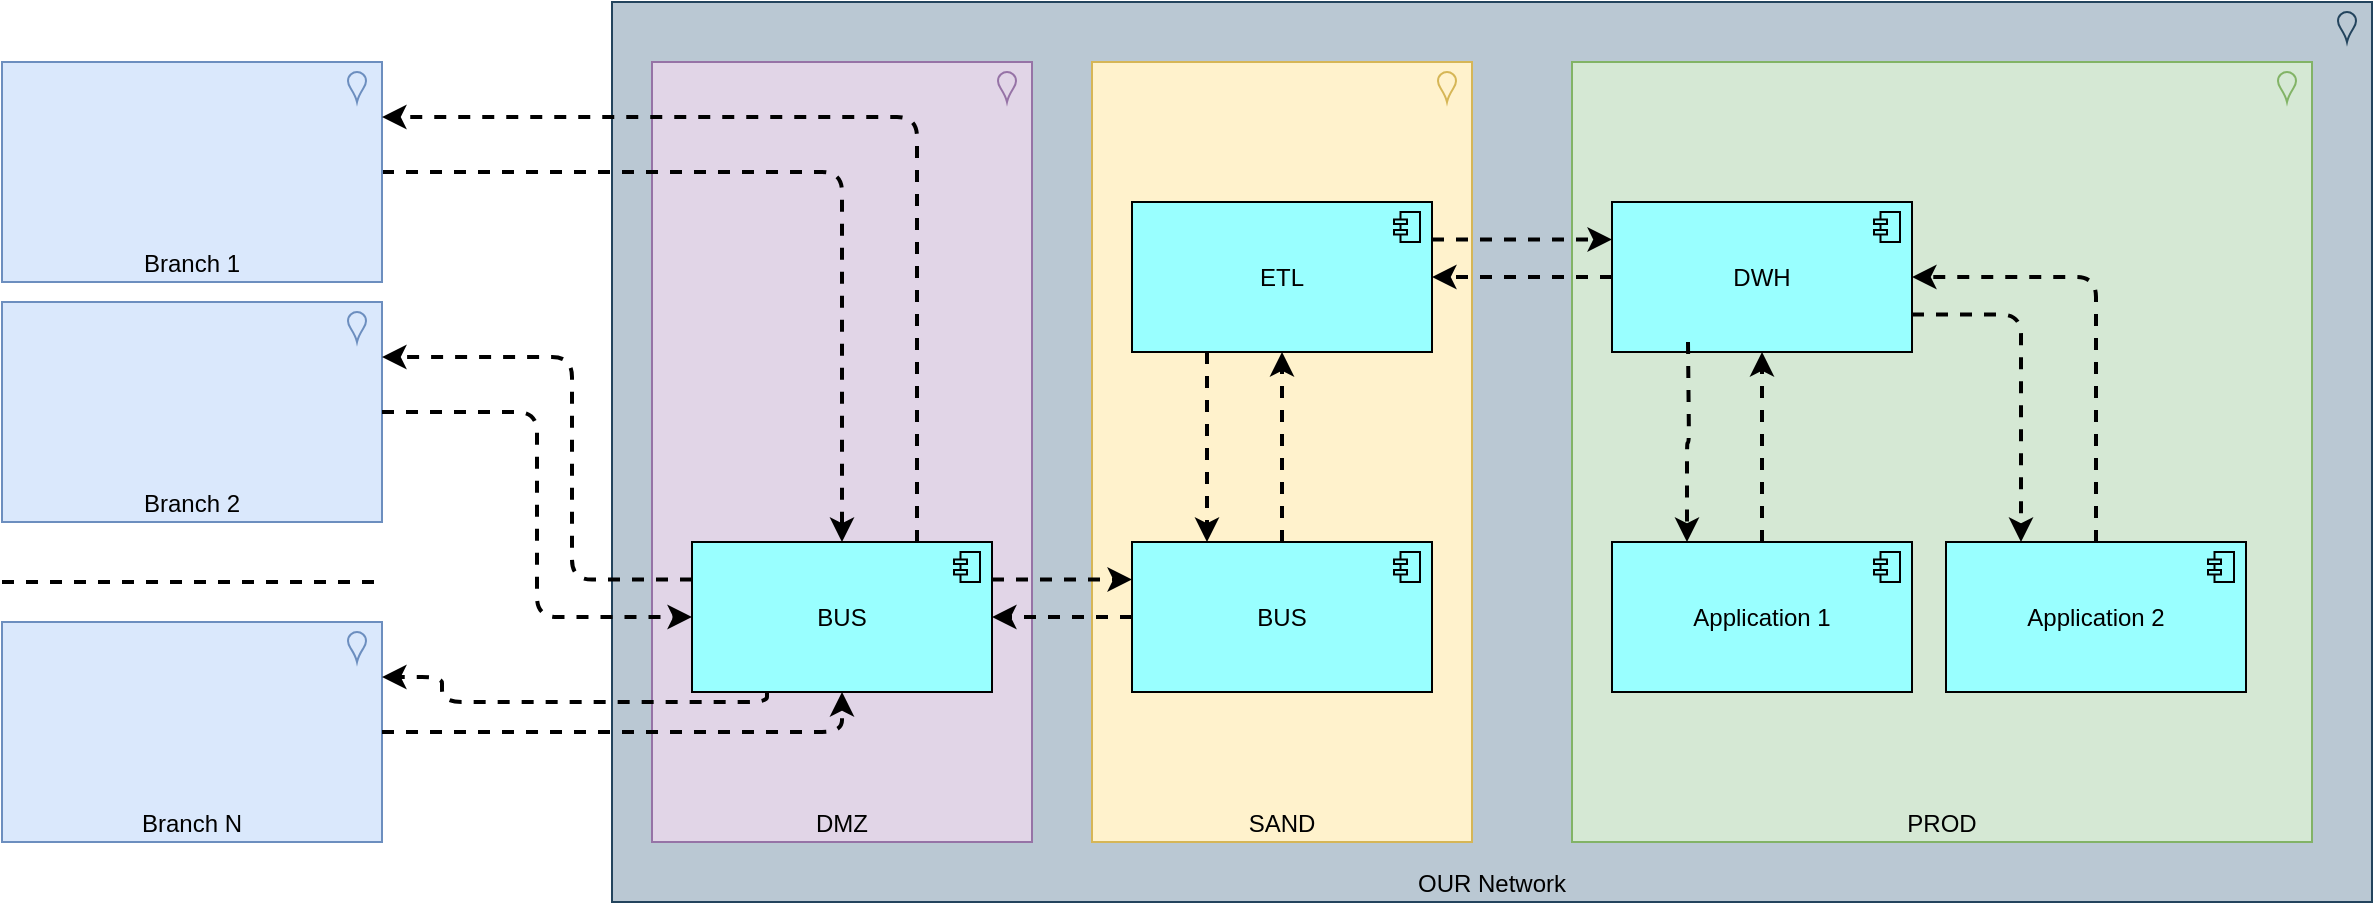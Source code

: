 <mxfile version="16.5.3" type="github" pages="5">
  <diagram id="5Js8xM96uX-ntikz4HbJ" name="Helicopter">
    <mxGraphModel dx="2500" dy="945" grid="1" gridSize="10" guides="1" tooltips="1" connect="1" arrows="1" fold="1" page="1" pageScale="1" pageWidth="827" pageHeight="1169" math="0" shadow="0">
      <root>
        <mxCell id="0" />
        <mxCell id="1" parent="0" />
        <mxCell id="ce4vES51vtT4xLf9OHmg-27" value="OUR Network" style="html=1;outlineConnect=0;whiteSpace=wrap;fillColor=#bac8d3;shape=mxgraph.archimate3.application;appType=location;archiType=square;verticalAlign=bottom;strokeColor=#23445d;" vertex="1" parent="1">
          <mxGeometry x="10" y="130" width="880" height="450" as="geometry" />
        </mxCell>
        <mxCell id="DuTBQhTyPXqUSdnFQR43-1" value="DMZ" style="html=1;outlineConnect=0;whiteSpace=wrap;fillColor=#e1d5e7;shape=mxgraph.archimate3.application;appType=location;archiType=square;verticalAlign=bottom;strokeColor=#9673a6;" vertex="1" parent="1">
          <mxGeometry x="30" y="160" width="190" height="390" as="geometry" />
        </mxCell>
        <mxCell id="DuTBQhTyPXqUSdnFQR43-2" value="SAND" style="html=1;outlineConnect=0;whiteSpace=wrap;fillColor=#fff2cc;shape=mxgraph.archimate3.application;appType=location;archiType=square;verticalAlign=bottom;strokeColor=#d6b656;" vertex="1" parent="1">
          <mxGeometry x="250" y="160" width="190" height="390" as="geometry" />
        </mxCell>
        <mxCell id="DuTBQhTyPXqUSdnFQR43-3" value="PROD" style="html=1;outlineConnect=0;whiteSpace=wrap;fillColor=#d5e8d4;shape=mxgraph.archimate3.application;appType=location;archiType=square;verticalAlign=bottom;strokeColor=#82b366;" vertex="1" parent="1">
          <mxGeometry x="490" y="160" width="370" height="390" as="geometry" />
        </mxCell>
        <mxCell id="ce4vES51vtT4xLf9OHmg-11" style="edgeStyle=orthogonalEdgeStyle;rounded=1;orthogonalLoop=1;jettySize=auto;html=1;entryX=0.25;entryY=0;entryDx=0;entryDy=0;entryPerimeter=0;exitX=1;exitY=0.75;exitDx=0;exitDy=0;exitPerimeter=0;dashed=1;strokeWidth=2;" edge="1" parent="1" source="DuTBQhTyPXqUSdnFQR43-4" target="DuTBQhTyPXqUSdnFQR43-6">
          <mxGeometry relative="1" as="geometry" />
        </mxCell>
        <mxCell id="DuTBQhTyPXqUSdnFQR43-4" value="DWH" style="html=1;outlineConnect=0;whiteSpace=wrap;fillColor=#99ffff;shape=mxgraph.archimate3.application;appType=comp;archiType=square;" vertex="1" parent="1">
          <mxGeometry x="510" y="230" width="150" height="75" as="geometry" />
        </mxCell>
        <mxCell id="ce4vES51vtT4xLf9OHmg-10" style="edgeStyle=orthogonalEdgeStyle;rounded=1;orthogonalLoop=1;jettySize=auto;html=1;entryX=0.5;entryY=1;entryDx=0;entryDy=0;entryPerimeter=0;dashed=1;strokeWidth=2;" edge="1" parent="1" source="DuTBQhTyPXqUSdnFQR43-5" target="DuTBQhTyPXqUSdnFQR43-4">
          <mxGeometry relative="1" as="geometry" />
        </mxCell>
        <mxCell id="DuTBQhTyPXqUSdnFQR43-5" value="Application 1" style="html=1;outlineConnect=0;whiteSpace=wrap;fillColor=#99ffff;shape=mxgraph.archimate3.application;appType=comp;archiType=square;" vertex="1" parent="1">
          <mxGeometry x="510" y="400" width="150" height="75" as="geometry" />
        </mxCell>
        <mxCell id="ce4vES51vtT4xLf9OHmg-12" style="edgeStyle=orthogonalEdgeStyle;rounded=1;orthogonalLoop=1;jettySize=auto;html=1;entryX=1;entryY=0.5;entryDx=0;entryDy=0;entryPerimeter=0;dashed=1;strokeWidth=2;" edge="1" parent="1" source="DuTBQhTyPXqUSdnFQR43-6" target="DuTBQhTyPXqUSdnFQR43-4">
          <mxGeometry relative="1" as="geometry">
            <Array as="points">
              <mxPoint x="752" y="268" />
            </Array>
          </mxGeometry>
        </mxCell>
        <mxCell id="DuTBQhTyPXqUSdnFQR43-6" value="Application 2" style="html=1;outlineConnect=0;whiteSpace=wrap;fillColor=#99ffff;shape=mxgraph.archimate3.application;appType=comp;archiType=square;" vertex="1" parent="1">
          <mxGeometry x="677" y="400" width="150" height="75" as="geometry" />
        </mxCell>
        <mxCell id="ce4vES51vtT4xLf9OHmg-8" style="edgeStyle=orthogonalEdgeStyle;rounded=1;orthogonalLoop=1;jettySize=auto;html=1;dashed=1;strokeWidth=2;exitX=1;exitY=0.25;exitDx=0;exitDy=0;exitPerimeter=0;entryX=0;entryY=0.25;entryDx=0;entryDy=0;entryPerimeter=0;" edge="1" parent="1" source="ce4vES51vtT4xLf9OHmg-1" target="DuTBQhTyPXqUSdnFQR43-4">
          <mxGeometry relative="1" as="geometry" />
        </mxCell>
        <mxCell id="ce4vES51vtT4xLf9OHmg-9" style="edgeStyle=orthogonalEdgeStyle;rounded=1;orthogonalLoop=1;jettySize=auto;html=1;entryX=0.25;entryY=0;entryDx=0;entryDy=0;entryPerimeter=0;dashed=1;strokeWidth=2;" edge="1" parent="1" target="DuTBQhTyPXqUSdnFQR43-5">
          <mxGeometry relative="1" as="geometry">
            <mxPoint x="548" y="300" as="sourcePoint" />
          </mxGeometry>
        </mxCell>
        <mxCell id="ce4vES51vtT4xLf9OHmg-1" value="ETL" style="html=1;outlineConnect=0;whiteSpace=wrap;fillColor=#99ffff;shape=mxgraph.archimate3.application;appType=comp;archiType=square;" vertex="1" parent="1">
          <mxGeometry x="270" y="230" width="150" height="75" as="geometry" />
        </mxCell>
        <mxCell id="ce4vES51vtT4xLf9OHmg-7" style="edgeStyle=orthogonalEdgeStyle;rounded=1;orthogonalLoop=1;jettySize=auto;html=1;dashed=1;strokeWidth=2;" edge="1" parent="1" source="ce4vES51vtT4xLf9OHmg-2" target="ce4vES51vtT4xLf9OHmg-1">
          <mxGeometry relative="1" as="geometry" />
        </mxCell>
        <mxCell id="ce4vES51vtT4xLf9OHmg-2" value="BUS" style="html=1;outlineConnect=0;whiteSpace=wrap;fillColor=#99ffff;shape=mxgraph.archimate3.application;appType=comp;archiType=square;" vertex="1" parent="1">
          <mxGeometry x="270" y="400" width="150" height="75" as="geometry" />
        </mxCell>
        <mxCell id="ce4vES51vtT4xLf9OHmg-5" style="edgeStyle=orthogonalEdgeStyle;rounded=1;orthogonalLoop=1;jettySize=auto;html=1;entryX=0.5;entryY=0;entryDx=0;entryDy=0;entryPerimeter=0;dashed=1;strokeWidth=2;exitX=1;exitY=0.5;exitDx=0;exitDy=0;exitPerimeter=0;" edge="1" parent="1" source="ce4vES51vtT4xLf9OHmg-13" target="ce4vES51vtT4xLf9OHmg-4">
          <mxGeometry relative="1" as="geometry">
            <mxPoint x="125" y="85" as="sourcePoint" />
          </mxGeometry>
        </mxCell>
        <mxCell id="ce4vES51vtT4xLf9OHmg-6" style="edgeStyle=orthogonalEdgeStyle;rounded=1;orthogonalLoop=1;jettySize=auto;html=1;dashed=1;strokeWidth=2;entryX=0;entryY=0.25;entryDx=0;entryDy=0;entryPerimeter=0;exitX=1;exitY=0.25;exitDx=0;exitDy=0;exitPerimeter=0;" edge="1" parent="1" source="ce4vES51vtT4xLf9OHmg-4" target="ce4vES51vtT4xLf9OHmg-2">
          <mxGeometry relative="1" as="geometry" />
        </mxCell>
        <mxCell id="ce4vES51vtT4xLf9OHmg-4" value="BUS" style="html=1;outlineConnect=0;whiteSpace=wrap;fillColor=#99ffff;shape=mxgraph.archimate3.application;appType=comp;archiType=square;" vertex="1" parent="1">
          <mxGeometry x="50" y="400" width="150" height="75" as="geometry" />
        </mxCell>
        <mxCell id="ce4vES51vtT4xLf9OHmg-13" value="Branch 1" style="html=1;outlineConnect=0;whiteSpace=wrap;fillColor=#dae8fc;shape=mxgraph.archimate3.application;appType=location;archiType=square;verticalAlign=bottom;strokeColor=#6c8ebf;" vertex="1" parent="1">
          <mxGeometry x="-295" y="160" width="190" height="110" as="geometry" />
        </mxCell>
        <mxCell id="ce4vES51vtT4xLf9OHmg-14" value="Branch 2" style="html=1;outlineConnect=0;whiteSpace=wrap;fillColor=#dae8fc;shape=mxgraph.archimate3.application;appType=location;archiType=square;verticalAlign=bottom;strokeColor=#6c8ebf;" vertex="1" parent="1">
          <mxGeometry x="-295" y="280" width="190" height="110" as="geometry" />
        </mxCell>
        <mxCell id="ce4vES51vtT4xLf9OHmg-15" value="Branch N" style="html=1;outlineConnect=0;whiteSpace=wrap;fillColor=#dae8fc;shape=mxgraph.archimate3.application;appType=location;archiType=square;verticalAlign=bottom;strokeColor=#6c8ebf;" vertex="1" parent="1">
          <mxGeometry x="-295" y="440" width="190" height="110" as="geometry" />
        </mxCell>
        <mxCell id="ce4vES51vtT4xLf9OHmg-16" value="" style="endArrow=none;dashed=1;html=1;rounded=1;strokeWidth=2;" edge="1" parent="1">
          <mxGeometry width="50" height="50" relative="1" as="geometry">
            <mxPoint x="-295" y="420" as="sourcePoint" />
            <mxPoint x="-105" y="420" as="targetPoint" />
          </mxGeometry>
        </mxCell>
        <mxCell id="ce4vES51vtT4xLf9OHmg-17" style="edgeStyle=orthogonalEdgeStyle;rounded=1;orthogonalLoop=1;jettySize=auto;html=1;entryX=0;entryY=0.5;entryDx=0;entryDy=0;entryPerimeter=0;dashed=1;strokeWidth=2;exitX=1;exitY=0.5;exitDx=0;exitDy=0;exitPerimeter=0;" edge="1" parent="1" source="ce4vES51vtT4xLf9OHmg-14" target="ce4vES51vtT4xLf9OHmg-4">
          <mxGeometry relative="1" as="geometry">
            <mxPoint x="-190" y="252.5" as="sourcePoint" />
            <mxPoint x="135" y="410" as="targetPoint" />
          </mxGeometry>
        </mxCell>
        <mxCell id="ce4vES51vtT4xLf9OHmg-18" style="edgeStyle=orthogonalEdgeStyle;rounded=1;orthogonalLoop=1;jettySize=auto;html=1;entryX=0.5;entryY=1;entryDx=0;entryDy=0;entryPerimeter=0;dashed=1;strokeWidth=2;exitX=1;exitY=0.5;exitDx=0;exitDy=0;exitPerimeter=0;" edge="1" parent="1" source="ce4vES51vtT4xLf9OHmg-15" target="ce4vES51vtT4xLf9OHmg-4">
          <mxGeometry relative="1" as="geometry">
            <mxPoint x="-190" y="345" as="sourcePoint" />
            <mxPoint x="60" y="428.75" as="targetPoint" />
          </mxGeometry>
        </mxCell>
        <mxCell id="ce4vES51vtT4xLf9OHmg-19" style="edgeStyle=orthogonalEdgeStyle;rounded=1;orthogonalLoop=1;jettySize=auto;html=1;entryX=1;entryY=0.25;entryDx=0;entryDy=0;entryPerimeter=0;dashed=1;strokeWidth=2;exitX=0;exitY=0.25;exitDx=0;exitDy=0;exitPerimeter=0;" edge="1" parent="1" source="ce4vES51vtT4xLf9OHmg-4" target="ce4vES51vtT4xLf9OHmg-14">
          <mxGeometry relative="1" as="geometry">
            <mxPoint x="-180" y="355" as="sourcePoint" />
            <mxPoint x="70" y="438.75" as="targetPoint" />
            <Array as="points">
              <mxPoint x="-10" y="419" />
              <mxPoint x="-10" y="308" />
            </Array>
          </mxGeometry>
        </mxCell>
        <mxCell id="ce4vES51vtT4xLf9OHmg-20" style="rounded=1;orthogonalLoop=1;jettySize=auto;html=1;entryX=1;entryY=0.25;entryDx=0;entryDy=0;entryPerimeter=0;dashed=1;strokeWidth=2;exitX=0.75;exitY=0;exitDx=0;exitDy=0;exitPerimeter=0;edgeStyle=orthogonalEdgeStyle;" edge="1" parent="1" source="ce4vES51vtT4xLf9OHmg-4" target="ce4vES51vtT4xLf9OHmg-13">
          <mxGeometry relative="1" as="geometry">
            <mxPoint x="60" y="428.75" as="sourcePoint" />
            <mxPoint x="-190" y="317.5" as="targetPoint" />
          </mxGeometry>
        </mxCell>
        <mxCell id="ce4vES51vtT4xLf9OHmg-21" style="rounded=1;orthogonalLoop=1;jettySize=auto;html=1;dashed=1;strokeWidth=2;entryX=1;entryY=0.5;entryDx=0;entryDy=0;entryPerimeter=0;edgeStyle=orthogonalEdgeStyle;" edge="1" parent="1" source="ce4vES51vtT4xLf9OHmg-2" target="ce4vES51vtT4xLf9OHmg-4">
          <mxGeometry relative="1" as="geometry">
            <mxPoint x="210" y="447.5" as="sourcePoint" />
            <mxPoint x="280" y="447.5" as="targetPoint" />
          </mxGeometry>
        </mxCell>
        <mxCell id="ce4vES51vtT4xLf9OHmg-22" style="edgeStyle=orthogonalEdgeStyle;rounded=1;orthogonalLoop=1;jettySize=auto;html=1;dashed=1;strokeWidth=2;entryX=0.25;entryY=0;entryDx=0;entryDy=0;entryPerimeter=0;exitX=0.25;exitY=1;exitDx=0;exitDy=0;exitPerimeter=0;" edge="1" parent="1" source="ce4vES51vtT4xLf9OHmg-1" target="ce4vES51vtT4xLf9OHmg-2">
          <mxGeometry relative="1" as="geometry">
            <mxPoint x="355" y="410" as="sourcePoint" />
            <mxPoint x="355" y="315" as="targetPoint" />
          </mxGeometry>
        </mxCell>
        <mxCell id="ce4vES51vtT4xLf9OHmg-23" style="edgeStyle=orthogonalEdgeStyle;rounded=1;orthogonalLoop=1;jettySize=auto;html=1;entryX=1;entryY=0.25;entryDx=0;entryDy=0;entryPerimeter=0;dashed=1;strokeWidth=2;exitX=0.25;exitY=1;exitDx=0;exitDy=0;exitPerimeter=0;" edge="1" parent="1" source="ce4vES51vtT4xLf9OHmg-4" target="ce4vES51vtT4xLf9OHmg-15">
          <mxGeometry relative="1" as="geometry">
            <mxPoint x="-190" y="505" as="sourcePoint" />
            <mxPoint x="135" y="485" as="targetPoint" />
            <Array as="points">
              <mxPoint x="88" y="480" />
              <mxPoint x="-75" y="480" />
              <mxPoint x="-75" y="468" />
            </Array>
          </mxGeometry>
        </mxCell>
        <mxCell id="ce4vES51vtT4xLf9OHmg-24" style="edgeStyle=orthogonalEdgeStyle;rounded=1;orthogonalLoop=1;jettySize=auto;html=1;dashed=1;strokeWidth=2;exitX=0;exitY=0.5;exitDx=0;exitDy=0;exitPerimeter=0;entryX=1;entryY=0.5;entryDx=0;entryDy=0;entryPerimeter=0;" edge="1" parent="1" source="DuTBQhTyPXqUSdnFQR43-4" target="ce4vES51vtT4xLf9OHmg-1">
          <mxGeometry relative="1" as="geometry">
            <mxPoint x="430" y="258.75" as="sourcePoint" />
            <mxPoint x="520" y="258.75" as="targetPoint" />
          </mxGeometry>
        </mxCell>
      </root>
    </mxGraphModel>
  </diagram>
  <diagram id="UR9R2zEvNTpCvYJKAUBL" name="Brahcn-BUS">
    <mxGraphModel dx="2012" dy="669" grid="1" gridSize="10" guides="1" tooltips="1" connect="1" arrows="1" fold="1" page="1" pageScale="1" pageWidth="827" pageHeight="1169" math="0" shadow="0">
      <root>
        <mxCell id="PuMydnl0DKf3A2h9iFoI-0" />
        <mxCell id="PuMydnl0DKf3A2h9iFoI-1" parent="PuMydnl0DKf3A2h9iFoI-0" />
        <mxCell id="G1CGEG9tyHsHC_gJ3wwg-0" value="OUR Network" style="html=1;outlineConnect=0;whiteSpace=wrap;fillColor=#bac8d3;shape=mxgraph.archimate3.application;appType=location;archiType=square;verticalAlign=bottom;strokeColor=#23445d;" vertex="1" parent="PuMydnl0DKf3A2h9iFoI-1">
          <mxGeometry x="110" y="130" width="210" height="270" as="geometry" />
        </mxCell>
        <mxCell id="G1CGEG9tyHsHC_gJ3wwg-1" value="DMZ" style="html=1;outlineConnect=0;whiteSpace=wrap;fillColor=#e1d5e7;shape=mxgraph.archimate3.application;appType=location;archiType=square;verticalAlign=bottom;strokeColor=#9673a6;" vertex="1" parent="PuMydnl0DKf3A2h9iFoI-1">
          <mxGeometry x="130" y="160" width="180" height="210" as="geometry" />
        </mxCell>
        <mxCell id="4qQT8QsSA_eOiGfTwrVq-0" value="BUS" style="html=1;outlineConnect=0;whiteSpace=wrap;fillColor=#99ffff;shape=mxgraph.archimate3.application;appType=comp;archiType=square;" vertex="1" parent="PuMydnl0DKf3A2h9iFoI-1">
          <mxGeometry x="150" y="210" width="150" height="110" as="geometry" />
        </mxCell>
        <mxCell id="4qQT8QsSA_eOiGfTwrVq-1" value="Branch N" style="html=1;outlineConnect=0;whiteSpace=wrap;fillColor=#dae8fc;shape=mxgraph.archimate3.application;appType=location;archiType=square;verticalAlign=bottom;strokeColor=#6c8ebf;" vertex="1" parent="PuMydnl0DKf3A2h9iFoI-1">
          <mxGeometry x="-220" y="210" width="190" height="110" as="geometry" />
        </mxCell>
        <mxCell id="G1CGEG9tyHsHC_gJ3wwg-4" value="VPN" style="rounded=0;whiteSpace=wrap;html=1;fontSize=20;verticalAlign=top;fillColor=#40D2FF;strokeColor=#36393d;" vertex="1" parent="PuMydnl0DKf3A2h9iFoI-1">
          <mxGeometry x="-30" y="210" width="160" height="110" as="geometry" />
        </mxCell>
        <mxCell id="G1CGEG9tyHsHC_gJ3wwg-5" style="edgeStyle=orthogonalEdgeStyle;rounded=1;orthogonalLoop=1;jettySize=auto;html=1;fontSize=20;startArrow=oval;startFill=1;endArrow=oval;endFill=1;strokeWidth=2;" edge="1" parent="PuMydnl0DKf3A2h9iFoI-1" source="4qQT8QsSA_eOiGfTwrVq-1" target="4qQT8QsSA_eOiGfTwrVq-0">
          <mxGeometry relative="1" as="geometry" />
        </mxCell>
        <mxCell id="G1CGEG9tyHsHC_gJ3wwg-7" value="Crypto sign chanel" style="whiteSpace=wrap;html=1;rounded=1;arcSize=50;align=center;verticalAlign=middle;strokeWidth=1;autosize=1;spacing=4;treeFolding=1;treeMoving=1;newEdgeStyle={&quot;edgeStyle&quot;:&quot;entityRelationEdgeStyle&quot;,&quot;startArrow&quot;:&quot;none&quot;,&quot;endArrow&quot;:&quot;none&quot;,&quot;segment&quot;:10,&quot;curved&quot;:1};labelBackgroundColor=none;fontSize=20;fillColor=#99FFFF;" vertex="1" parent="PuMydnl0DKf3A2h9iFoI-1">
          <mxGeometry x="-60" y="330" width="170" height="55" as="geometry" />
        </mxCell>
        <mxCell id="G1CGEG9tyHsHC_gJ3wwg-8" value="" style="edgeStyle=entityRelationEdgeStyle;startArrow=none;endArrow=none;segment=10;curved=1;rounded=1;fontSize=20;strokeWidth=2;dashed=1;dashPattern=1 4;" edge="1" target="G1CGEG9tyHsHC_gJ3wwg-7" parent="PuMydnl0DKf3A2h9iFoI-1">
          <mxGeometry relative="1" as="geometry">
            <mxPoint x="130" y="265" as="sourcePoint" />
          </mxGeometry>
        </mxCell>
      </root>
    </mxGraphModel>
  </diagram>
  <diagram id="ZhPS9kivt5W4ExH54bEQ" name="BUS-BUS">
    <mxGraphModel dx="2249" dy="803" grid="1" gridSize="10" guides="1" tooltips="1" connect="1" arrows="1" fold="1" page="1" pageScale="1" pageWidth="827" pageHeight="1169" math="0" shadow="0">
      <root>
        <mxCell id="qkHdtjoHPol0a8iuhQAV-0" />
        <mxCell id="qkHdtjoHPol0a8iuhQAV-1" parent="qkHdtjoHPol0a8iuhQAV-0" />
        <mxCell id="ZSimHyaGAGFVubnEd_To-0" value="OUR Network" style="html=1;outlineConnect=0;whiteSpace=wrap;fillColor=#bac8d3;shape=mxgraph.archimate3.application;appType=location;archiType=square;verticalAlign=bottom;strokeColor=#23445d;" vertex="1" parent="qkHdtjoHPol0a8iuhQAV-1">
          <mxGeometry x="110" y="180" width="450" height="220" as="geometry" />
        </mxCell>
        <mxCell id="4ltIQ9NvQ39SPQzfYKnu-1" value="DMZ" style="html=1;outlineConnect=0;whiteSpace=wrap;fillColor=#e1d5e7;shape=mxgraph.archimate3.application;appType=location;archiType=square;verticalAlign=bottom;strokeColor=#9673a6;" vertex="1" parent="qkHdtjoHPol0a8iuhQAV-1">
          <mxGeometry x="130" y="190" width="180" height="180" as="geometry" />
        </mxCell>
        <mxCell id="4ltIQ9NvQ39SPQzfYKnu-2" value="BUS" style="html=1;outlineConnect=0;whiteSpace=wrap;fillColor=#99ffff;shape=mxgraph.archimate3.application;appType=comp;archiType=square;" vertex="1" parent="qkHdtjoHPol0a8iuhQAV-1">
          <mxGeometry x="150" y="210" width="150" height="110" as="geometry" />
        </mxCell>
        <mxCell id="4ltIQ9NvQ39SPQzfYKnu-4" value="Crypto sign chanel" style="whiteSpace=wrap;html=1;rounded=1;arcSize=50;align=center;verticalAlign=middle;strokeWidth=1;autosize=1;spacing=4;treeFolding=1;treeMoving=1;newEdgeStyle={&quot;edgeStyle&quot;:&quot;entityRelationEdgeStyle&quot;,&quot;startArrow&quot;:&quot;none&quot;,&quot;endArrow&quot;:&quot;none&quot;,&quot;segment&quot;:10,&quot;curved&quot;:1};labelBackgroundColor=none;fontSize=20;fillColor=#99FFFF;" vertex="1" parent="qkHdtjoHPol0a8iuhQAV-1">
          <mxGeometry x="-60" y="370" width="170" height="55" as="geometry" />
        </mxCell>
        <mxCell id="4ltIQ9NvQ39SPQzfYKnu-5" value="" style="edgeStyle=entityRelationEdgeStyle;startArrow=none;endArrow=none;segment=10;curved=1;rounded=1;fontSize=20;strokeWidth=2;dashed=1;dashPattern=1 4;" edge="1" parent="qkHdtjoHPol0a8iuhQAV-1" target="4ltIQ9NvQ39SPQzfYKnu-4">
          <mxGeometry relative="1" as="geometry">
            <mxPoint x="340" y="265" as="sourcePoint" />
          </mxGeometry>
        </mxCell>
        <mxCell id="552MFL_iQ7LrrHoMGn7z-1" value="SAND" style="html=1;outlineConnect=0;whiteSpace=wrap;fillColor=#fff2cc;shape=mxgraph.archimate3.application;appType=location;archiType=square;verticalAlign=bottom;strokeColor=#d6b656;" vertex="1" parent="qkHdtjoHPol0a8iuhQAV-1">
          <mxGeometry x="360" y="190" width="190" height="180" as="geometry" />
        </mxCell>
        <mxCell id="b4hMR9vcUEeosLUDfMEp-0" value="BUS" style="html=1;outlineConnect=0;whiteSpace=wrap;fillColor=#99ffff;shape=mxgraph.archimate3.application;appType=comp;archiType=square;" vertex="1" parent="qkHdtjoHPol0a8iuhQAV-1">
          <mxGeometry x="380" y="210" width="150" height="110" as="geometry" />
        </mxCell>
        <mxCell id="4ltIQ9NvQ39SPQzfYKnu-3" style="rounded=1;orthogonalLoop=1;jettySize=auto;html=1;fontSize=20;startArrow=oval;startFill=1;endArrow=oval;endFill=1;strokeWidth=2;exitX=1;exitY=0.5;exitDx=0;exitDy=0;exitPerimeter=0;" edge="1" parent="qkHdtjoHPol0a8iuhQAV-1" target="b4hMR9vcUEeosLUDfMEp-0" source="4ltIQ9NvQ39SPQzfYKnu-2">
          <mxGeometry relative="1" as="geometry">
            <mxPoint x="-30" y="265" as="sourcePoint" />
          </mxGeometry>
        </mxCell>
      </root>
    </mxGraphModel>
  </diagram>
  <diagram id="C1TXIgcjVpy3knbPH4wV" name="BUS-ETL">
    <mxGraphModel dx="2181" dy="765" grid="1" gridSize="10" guides="1" tooltips="1" connect="1" arrows="1" fold="1" page="1" pageScale="1" pageWidth="827" pageHeight="1169" math="0" shadow="0">
      <root>
        <mxCell id="Gfzw7XG1-vFsZEF0CrEu-0" />
        <mxCell id="Gfzw7XG1-vFsZEF0CrEu-1" parent="Gfzw7XG1-vFsZEF0CrEu-0" />
        <mxCell id="2567PQHCnR7x3LH42jP_-1" value="" style="html=1;outlineConnect=0;whiteSpace=wrap;fillColor=#cdeb8b;shape=mxgraph.archimate3.application;appType=serv;archiType=rounded;labelBackgroundColor=none;fontSize=20;strokeColor=#36393d;" vertex="1" parent="Gfzw7XG1-vFsZEF0CrEu-1">
          <mxGeometry x="570" y="180" width="160" height="220" as="geometry" />
        </mxCell>
        <mxCell id="2567PQHCnR7x3LH42jP_-0" value="Check Service" style="html=1;outlineConnect=0;whiteSpace=wrap;fillColor=#ffff88;shape=mxgraph.archimate3.application;appType=serv;archiType=rounded;labelBackgroundColor=none;fontSize=20;strokeColor=#36393d;verticalAlign=top;" vertex="1" parent="Gfzw7XG1-vFsZEF0CrEu-1">
          <mxGeometry x="320" width="400" height="160" as="geometry" />
        </mxCell>
        <mxCell id="gcaHYqfPDGGWSyMejgf--0" value="OUR Network" style="html=1;outlineConnect=0;whiteSpace=wrap;fillColor=#bac8d3;shape=mxgraph.archimate3.application;appType=location;archiType=square;verticalAlign=bottom;strokeColor=#23445d;" vertex="1" parent="Gfzw7XG1-vFsZEF0CrEu-1">
          <mxGeometry x="110" y="180" width="450" height="220" as="geometry" />
        </mxCell>
        <mxCell id="gcaHYqfPDGGWSyMejgf--5" value="SAND" style="html=1;outlineConnect=0;whiteSpace=wrap;fillColor=#fff2cc;shape=mxgraph.archimate3.application;appType=location;archiType=square;verticalAlign=bottom;strokeColor=#d6b656;" vertex="1" parent="Gfzw7XG1-vFsZEF0CrEu-1">
          <mxGeometry x="130" y="190" width="420" height="180" as="geometry" />
        </mxCell>
        <mxCell id="gcaHYqfPDGGWSyMejgf--2" value="BUS" style="html=1;outlineConnect=0;whiteSpace=wrap;fillColor=#99ffff;shape=mxgraph.archimate3.application;appType=comp;archiType=square;" vertex="1" parent="Gfzw7XG1-vFsZEF0CrEu-1">
          <mxGeometry x="150" y="210" width="150" height="110" as="geometry" />
        </mxCell>
        <mxCell id="gcaHYqfPDGGWSyMejgf--3" value="Crypto sign chanel" style="whiteSpace=wrap;html=1;rounded=1;arcSize=50;align=center;verticalAlign=middle;strokeWidth=1;autosize=1;spacing=4;treeFolding=1;treeMoving=1;newEdgeStyle={&quot;edgeStyle&quot;:&quot;entityRelationEdgeStyle&quot;,&quot;startArrow&quot;:&quot;none&quot;,&quot;endArrow&quot;:&quot;none&quot;,&quot;segment&quot;:10,&quot;curved&quot;:1};labelBackgroundColor=none;fontSize=20;fillColor=#99FFFF;" vertex="1" parent="Gfzw7XG1-vFsZEF0CrEu-1">
          <mxGeometry x="-60" y="370" width="170" height="55" as="geometry" />
        </mxCell>
        <mxCell id="gcaHYqfPDGGWSyMejgf--4" value="" style="edgeStyle=entityRelationEdgeStyle;startArrow=none;endArrow=none;segment=10;curved=1;rounded=1;fontSize=20;strokeWidth=2;dashed=1;dashPattern=1 4;" edge="1" parent="Gfzw7XG1-vFsZEF0CrEu-1" target="gcaHYqfPDGGWSyMejgf--3">
          <mxGeometry relative="1" as="geometry">
            <mxPoint x="340" y="260" as="sourcePoint" />
          </mxGeometry>
        </mxCell>
        <mxCell id="gcaHYqfPDGGWSyMejgf--6" value="ETL" style="html=1;outlineConnect=0;whiteSpace=wrap;fillColor=#99ffff;shape=mxgraph.archimate3.application;appType=comp;archiType=square;" vertex="1" parent="Gfzw7XG1-vFsZEF0CrEu-1">
          <mxGeometry x="380" y="210" width="150" height="110" as="geometry" />
        </mxCell>
        <mxCell id="SzUARMVlJ-v0ha5pthck-5" value="" style="edgeStyle=orthogonalEdgeStyle;rounded=1;orthogonalLoop=1;jettySize=auto;html=1;dashed=1;dashPattern=1 4;fontSize=20;startArrow=oval;startFill=1;endArrow=classic;endFill=1;strokeWidth=2;curved=1;entryX=1;entryY=0.5;entryDx=0;entryDy=0;exitX=0.5;exitY=0;exitDx=0;exitDy=0;exitPerimeter=0;" edge="1" parent="Gfzw7XG1-vFsZEF0CrEu-1" source="gcaHYqfPDGGWSyMejgf--6" target="SzUARMVlJ-v0ha5pthck-4">
          <mxGeometry relative="1" as="geometry">
            <mxPoint x="460" y="130" as="sourcePoint" />
          </mxGeometry>
        </mxCell>
        <mxCell id="SzUARMVlJ-v0ha5pthck-7" value="" style="edgeStyle=orthogonalEdgeStyle;curved=1;rounded=1;orthogonalLoop=1;jettySize=auto;html=1;dashed=1;dashPattern=1 4;fontSize=20;startArrow=oval;startFill=1;endArrow=classic;endFill=1;strokeWidth=2;" edge="1" parent="Gfzw7XG1-vFsZEF0CrEu-1" source="SzUARMVlJ-v0ha5pthck-4" target="SzUARMVlJ-v0ha5pthck-6">
          <mxGeometry relative="1" as="geometry" />
        </mxCell>
        <mxCell id="SzUARMVlJ-v0ha5pthck-9" value="" style="edgeStyle=orthogonalEdgeStyle;curved=1;rounded=1;orthogonalLoop=1;jettySize=auto;html=1;dashed=1;dashPattern=1 4;fontSize=20;startArrow=oval;startFill=1;endArrow=classic;endFill=1;strokeWidth=2;exitX=1;exitY=0.5;exitDx=0;exitDy=0;" edge="1" parent="Gfzw7XG1-vFsZEF0CrEu-1" source="SzUARMVlJ-v0ha5pthck-6" target="SzUARMVlJ-v0ha5pthck-8">
          <mxGeometry relative="1" as="geometry" />
        </mxCell>
        <mxCell id="SzUARMVlJ-v0ha5pthck-4" value="Crypto" style="whiteSpace=wrap;html=1;rounded=1;arcSize=50;align=center;verticalAlign=middle;strokeWidth=1;autosize=1;spacing=4;treeFolding=1;treeMoving=1;newEdgeStyle={&quot;edgeStyle&quot;:&quot;entityRelationEdgeStyle&quot;,&quot;startArrow&quot;:&quot;none&quot;,&quot;endArrow&quot;:&quot;none&quot;,&quot;segment&quot;:10,&quot;curved&quot;:1};labelBackgroundColor=none;fontSize=20;fillColor=#ffff88;strokeColor=#36393d;" vertex="1" parent="Gfzw7XG1-vFsZEF0CrEu-1">
          <mxGeometry x="334" y="110" width="86" height="40" as="geometry" />
        </mxCell>
        <mxCell id="SzUARMVlJ-v0ha5pthck-6" value="Sign" style="whiteSpace=wrap;html=1;rounded=1;arcSize=50;align=center;verticalAlign=middle;strokeWidth=1;autosize=1;spacing=4;treeFolding=1;treeMoving=1;newEdgeStyle={&quot;edgeStyle&quot;:&quot;entityRelationEdgeStyle&quot;,&quot;startArrow&quot;:&quot;none&quot;,&quot;endArrow&quot;:&quot;none&quot;,&quot;segment&quot;:10,&quot;curved&quot;:1};labelBackgroundColor=none;fontSize=20;fillColor=#ffff88;strokeColor=#36393d;" vertex="1" parent="Gfzw7XG1-vFsZEF0CrEu-1">
          <mxGeometry x="334" y="40" width="86" height="40" as="geometry" />
        </mxCell>
        <mxCell id="SzUARMVlJ-v0ha5pthck-11" value="" style="edgeStyle=orthogonalEdgeStyle;curved=1;rounded=1;orthogonalLoop=1;jettySize=auto;html=1;dashed=1;dashPattern=1 4;fontSize=20;startArrow=oval;startFill=1;endArrow=classic;endFill=1;strokeWidth=2;exitX=1;exitY=0.5;exitDx=0;exitDy=0;entryX=0;entryY=0.5;entryDx=0;entryDy=0;" edge="1" parent="Gfzw7XG1-vFsZEF0CrEu-1" source="SzUARMVlJ-v0ha5pthck-8" target="SzUARMVlJ-v0ha5pthck-10">
          <mxGeometry relative="1" as="geometry" />
        </mxCell>
        <mxCell id="SzUARMVlJ-v0ha5pthck-8" value="Schema" style="whiteSpace=wrap;html=1;rounded=1;arcSize=50;align=center;verticalAlign=middle;strokeWidth=1;autosize=1;spacing=4;treeFolding=1;treeMoving=1;newEdgeStyle={&quot;edgeStyle&quot;:&quot;entityRelationEdgeStyle&quot;,&quot;startArrow&quot;:&quot;none&quot;,&quot;endArrow&quot;:&quot;none&quot;,&quot;segment&quot;:10,&quot;curved&quot;:1};labelBackgroundColor=none;fontSize=20;fillColor=#ffff88;strokeColor=#36393d;" vertex="1" parent="Gfzw7XG1-vFsZEF0CrEu-1">
          <mxGeometry x="477" y="40" width="86" height="40" as="geometry" />
        </mxCell>
        <mxCell id="SzUARMVlJ-v0ha5pthck-12" value="Threat" style="whiteSpace=wrap;html=1;rounded=1;arcSize=50;align=center;verticalAlign=middle;strokeWidth=1;autosize=1;spacing=4;treeFolding=1;treeMoving=1;newEdgeStyle={&quot;edgeStyle&quot;:&quot;entityRelationEdgeStyle&quot;,&quot;startArrow&quot;:&quot;none&quot;,&quot;endArrow&quot;:&quot;none&quot;,&quot;segment&quot;:10,&quot;curved&quot;:1};labelBackgroundColor=none;fontSize=20;fillColor=#ffff88;strokeColor=#36393d;" vertex="1" parent="Gfzw7XG1-vFsZEF0CrEu-1">
          <mxGeometry x="607" y="110.0" width="86" height="40" as="geometry" />
        </mxCell>
        <mxCell id="SzUARMVlJ-v0ha5pthck-17" value="" style="edgeStyle=orthogonalEdgeStyle;curved=1;rounded=1;orthogonalLoop=1;jettySize=auto;html=1;dashed=1;dashPattern=1 4;fontSize=20;startArrow=oval;startFill=1;endArrow=classic;endFill=1;strokeWidth=2;" edge="1" parent="Gfzw7XG1-vFsZEF0CrEu-1" source="SzUARMVlJ-v0ha5pthck-14" target="SzUARMVlJ-v0ha5pthck-16">
          <mxGeometry relative="1" as="geometry" />
        </mxCell>
        <mxCell id="SzUARMVlJ-v0ha5pthck-14" value="Extract" style="whiteSpace=wrap;html=1;rounded=1;arcSize=50;align=center;verticalAlign=middle;strokeWidth=1;autosize=1;spacing=4;treeFolding=1;treeMoving=1;newEdgeStyle={&quot;edgeStyle&quot;:&quot;entityRelationEdgeStyle&quot;,&quot;startArrow&quot;:&quot;none&quot;,&quot;endArrow&quot;:&quot;none&quot;,&quot;segment&quot;:10,&quot;curved&quot;:1};labelBackgroundColor=none;fontSize=20;fillColor=#cdeb8b;strokeColor=#36393d;" vertex="1" parent="Gfzw7XG1-vFsZEF0CrEu-1">
          <mxGeometry x="580" y="200" width="130" height="40" as="geometry" />
        </mxCell>
        <mxCell id="SzUARMVlJ-v0ha5pthck-19" value="" style="edgeStyle=orthogonalEdgeStyle;curved=1;rounded=1;orthogonalLoop=1;jettySize=auto;html=1;dashed=1;dashPattern=1 4;fontSize=20;startArrow=oval;startFill=1;endArrow=classic;endFill=1;strokeWidth=2;" edge="1" parent="Gfzw7XG1-vFsZEF0CrEu-1" source="SzUARMVlJ-v0ha5pthck-16" target="SzUARMVlJ-v0ha5pthck-18">
          <mxGeometry relative="1" as="geometry" />
        </mxCell>
        <mxCell id="SzUARMVlJ-v0ha5pthck-16" value="Transform" style="whiteSpace=wrap;html=1;rounded=1;arcSize=50;align=center;verticalAlign=middle;strokeWidth=1;autosize=1;spacing=4;treeFolding=1;treeMoving=1;newEdgeStyle={&quot;edgeStyle&quot;:&quot;entityRelationEdgeStyle&quot;,&quot;startArrow&quot;:&quot;none&quot;,&quot;endArrow&quot;:&quot;none&quot;,&quot;segment&quot;:10,&quot;curved&quot;:1};labelBackgroundColor=none;fontSize=20;fillColor=#cdeb8b;strokeColor=#36393d;" vertex="1" parent="Gfzw7XG1-vFsZEF0CrEu-1">
          <mxGeometry x="580" y="270" width="130" height="40" as="geometry" />
        </mxCell>
        <mxCell id="SzUARMVlJ-v0ha5pthck-18" value="Prepare" style="whiteSpace=wrap;html=1;rounded=1;arcSize=50;align=center;verticalAlign=middle;strokeWidth=1;autosize=1;spacing=4;treeFolding=1;treeMoving=1;newEdgeStyle={&quot;edgeStyle&quot;:&quot;entityRelationEdgeStyle&quot;,&quot;startArrow&quot;:&quot;none&quot;,&quot;endArrow&quot;:&quot;none&quot;,&quot;segment&quot;:10,&quot;curved&quot;:1};labelBackgroundColor=none;fontSize=20;fillColor=#cdeb8b;strokeColor=#36393d;" vertex="1" parent="Gfzw7XG1-vFsZEF0CrEu-1">
          <mxGeometry x="580" y="350" width="130" height="40" as="geometry" />
        </mxCell>
        <mxCell id="SzUARMVlJ-v0ha5pthck-10" value="Body" style="whiteSpace=wrap;html=1;rounded=1;arcSize=50;align=center;verticalAlign=middle;strokeWidth=1;autosize=1;spacing=4;treeFolding=1;treeMoving=1;newEdgeStyle={&quot;edgeStyle&quot;:&quot;entityRelationEdgeStyle&quot;,&quot;startArrow&quot;:&quot;none&quot;,&quot;endArrow&quot;:&quot;none&quot;,&quot;segment&quot;:10,&quot;curved&quot;:1};labelBackgroundColor=none;fontSize=20;fillColor=#ffff88;strokeColor=#36393d;" vertex="1" parent="Gfzw7XG1-vFsZEF0CrEu-1">
          <mxGeometry x="607" y="40" width="86" height="40" as="geometry" />
        </mxCell>
        <mxCell id="2567PQHCnR7x3LH42jP_-3" style="rounded=1;orthogonalLoop=1;jettySize=auto;html=1;entryX=0.5;entryY=0;entryDx=0;entryDy=0;dashed=1;dashPattern=1 4;fontSize=20;startArrow=oval;startFill=1;endArrow=classic;endFill=1;strokeWidth=2;exitX=0.5;exitY=1;exitDx=0;exitDy=0;edgeStyle=orthogonalEdgeStyle;curved=1;" edge="1" parent="Gfzw7XG1-vFsZEF0CrEu-1" source="SzUARMVlJ-v0ha5pthck-12" target="SzUARMVlJ-v0ha5pthck-14">
          <mxGeometry relative="1" as="geometry" />
        </mxCell>
        <mxCell id="SzUARMVlJ-v0ha5pthck-13" value="" style="edgeStyle=orthogonalEdgeStyle;curved=1;rounded=1;orthogonalLoop=1;jettySize=auto;html=1;dashed=1;dashPattern=1 4;fontSize=20;startArrow=oval;startFill=1;endArrow=classic;endFill=1;strokeWidth=2;" edge="1" parent="Gfzw7XG1-vFsZEF0CrEu-1" source="SzUARMVlJ-v0ha5pthck-10" target="SzUARMVlJ-v0ha5pthck-12">
          <mxGeometry relative="1" as="geometry" />
        </mxCell>
        <mxCell id="2567PQHCnR7x3LH42jP_-4" value="" style="html=1;outlineConnect=0;whiteSpace=wrap;fillColor=#cdeb8b;shape=mxgraph.archimate3.application;appType=serv;archiType=rounded;labelBackgroundColor=none;fontSize=20;strokeColor=#36393d;" vertex="1" parent="Gfzw7XG1-vFsZEF0CrEu-1">
          <mxGeometry x="460" y="280" width="60" height="30" as="geometry" />
        </mxCell>
        <mxCell id="2567PQHCnR7x3LH42jP_-5" value="" style="html=1;outlineConnect=0;whiteSpace=wrap;fillColor=#ffff88;shape=mxgraph.archimate3.application;appType=serv;archiType=rounded;labelBackgroundColor=none;fontSize=20;strokeColor=#36393d;verticalAlign=top;" vertex="1" parent="Gfzw7XG1-vFsZEF0CrEu-1">
          <mxGeometry x="390" y="220" width="61" height="30" as="geometry" />
        </mxCell>
        <mxCell id="2567PQHCnR7x3LH42jP_-6" style="rounded=1;orthogonalLoop=1;jettySize=auto;html=1;fontSize=20;startArrow=oval;startFill=1;endArrow=oval;endFill=1;strokeWidth=2;entryX=0.5;entryY=1;entryDx=0;entryDy=0;entryPerimeter=0;exitX=0;exitY=0.5;exitDx=0;exitDy=0;exitPerimeter=0;edgeStyle=orthogonalEdgeStyle;curved=1;" edge="1" parent="Gfzw7XG1-vFsZEF0CrEu-1" source="2567PQHCnR7x3LH42jP_-4" target="2567PQHCnR7x3LH42jP_-5">
          <mxGeometry relative="1" as="geometry">
            <mxPoint x="380" y="260" as="sourcePoint" />
            <mxPoint x="390" y="275" as="targetPoint" />
          </mxGeometry>
        </mxCell>
        <mxCell id="gcaHYqfPDGGWSyMejgf--7" style="rounded=1;orthogonalLoop=1;jettySize=auto;html=1;fontSize=20;startArrow=oval;startFill=1;endArrow=oval;endFill=1;strokeWidth=2;exitX=1;exitY=0.5;exitDx=0;exitDy=0;exitPerimeter=0;entryX=0;entryY=0.5;entryDx=0;entryDy=0;entryPerimeter=0;edgeStyle=orthogonalEdgeStyle;curved=1;" edge="1" parent="Gfzw7XG1-vFsZEF0CrEu-1" source="gcaHYqfPDGGWSyMejgf--2" target="2567PQHCnR7x3LH42jP_-5">
          <mxGeometry relative="1" as="geometry">
            <mxPoint x="-30" y="265" as="sourcePoint" />
          </mxGeometry>
        </mxCell>
      </root>
    </mxGraphModel>
  </diagram>
  <diagram id="3Tj5Tf0SCRolrNGu61E2" name="ETL-DWH">
    <mxGraphModel dx="2012" dy="669" grid="1" gridSize="10" guides="1" tooltips="1" connect="1" arrows="1" fold="1" page="1" pageScale="1" pageWidth="827" pageHeight="1169" math="0" shadow="0">
      <root>
        <mxCell id="PQhwK7lnVZrkcBwygBA0-0" />
        <mxCell id="PQhwK7lnVZrkcBwygBA0-1" parent="PQhwK7lnVZrkcBwygBA0-0" />
        <mxCell id="OgTv5IMcnwN7U33T0d0k-0" value="OUR Network" style="html=1;outlineConnect=0;whiteSpace=wrap;fillColor=#bac8d3;shape=mxgraph.archimate3.application;appType=location;archiType=square;verticalAlign=bottom;strokeColor=#23445d;" vertex="1" parent="PQhwK7lnVZrkcBwygBA0-1">
          <mxGeometry x="110" y="180" width="450" height="220" as="geometry" />
        </mxCell>
        <mxCell id="R5ZYdigww12FuL7uxKYt-0" value="PROD" style="html=1;outlineConnect=0;whiteSpace=wrap;fillColor=#d5e8d4;shape=mxgraph.archimate3.application;appType=location;archiType=square;verticalAlign=bottom;strokeColor=#82b366;" vertex="1" parent="PQhwK7lnVZrkcBwygBA0-1">
          <mxGeometry x="370" y="190" width="180" height="180" as="geometry" />
        </mxCell>
        <mxCell id="OgTv5IMcnwN7U33T0d0k-1" value="SAND" style="html=1;outlineConnect=0;whiteSpace=wrap;fillColor=#fff2cc;shape=mxgraph.archimate3.application;appType=location;archiType=square;verticalAlign=bottom;strokeColor=#d6b656;" vertex="1" parent="PQhwK7lnVZrkcBwygBA0-1">
          <mxGeometry x="130" y="190" width="180" height="180" as="geometry" />
        </mxCell>
        <mxCell id="OgTv5IMcnwN7U33T0d0k-2" value="ETL" style="html=1;outlineConnect=0;whiteSpace=wrap;fillColor=#99ffff;shape=mxgraph.archimate3.application;appType=comp;archiType=square;" vertex="1" parent="PQhwK7lnVZrkcBwygBA0-1">
          <mxGeometry x="150" y="210" width="150" height="110" as="geometry" />
        </mxCell>
        <mxCell id="OgTv5IMcnwN7U33T0d0k-3" value="Crypto sign chanel" style="whiteSpace=wrap;html=1;rounded=1;arcSize=50;align=center;verticalAlign=middle;strokeWidth=1;autosize=1;spacing=4;treeFolding=1;treeMoving=1;newEdgeStyle={&quot;edgeStyle&quot;:&quot;entityRelationEdgeStyle&quot;,&quot;startArrow&quot;:&quot;none&quot;,&quot;endArrow&quot;:&quot;none&quot;,&quot;segment&quot;:10,&quot;curved&quot;:1};labelBackgroundColor=none;fontSize=20;fillColor=#99FFFF;" vertex="1" parent="PQhwK7lnVZrkcBwygBA0-1">
          <mxGeometry x="-60" y="370" width="170" height="55" as="geometry" />
        </mxCell>
        <mxCell id="OgTv5IMcnwN7U33T0d0k-4" value="" style="edgeStyle=entityRelationEdgeStyle;startArrow=none;endArrow=none;segment=10;curved=1;rounded=1;fontSize=20;strokeWidth=2;dashed=1;dashPattern=1 4;" edge="1" parent="PQhwK7lnVZrkcBwygBA0-1" target="OgTv5IMcnwN7U33T0d0k-3">
          <mxGeometry relative="1" as="geometry">
            <mxPoint x="330" y="290" as="sourcePoint" />
          </mxGeometry>
        </mxCell>
        <mxCell id="OgTv5IMcnwN7U33T0d0k-5" value="DWH" style="html=1;outlineConnect=0;whiteSpace=wrap;fillColor=#99ffff;shape=mxgraph.archimate3.application;appType=comp;archiType=square;" vertex="1" parent="PQhwK7lnVZrkcBwygBA0-1">
          <mxGeometry x="380" y="210" width="150" height="110" as="geometry" />
        </mxCell>
        <mxCell id="OgTv5IMcnwN7U33T0d0k-7" value="" style="edgeStyle=orthogonalEdgeStyle;rounded=1;orthogonalLoop=1;jettySize=auto;html=1;dashed=1;dashPattern=1 4;fontSize=20;startArrow=oval;startFill=1;endArrow=classic;endFill=1;strokeWidth=2;curved=1;" edge="1" parent="PQhwK7lnVZrkcBwygBA0-1" source="OgTv5IMcnwN7U33T0d0k-10">
          <mxGeometry relative="1" as="geometry">
            <mxPoint x="380" y="60" as="targetPoint" />
          </mxGeometry>
        </mxCell>
        <mxCell id="OgTv5IMcnwN7U33T0d0k-18" value="" style="edgeStyle=orthogonalEdgeStyle;curved=1;rounded=1;orthogonalLoop=1;jettySize=auto;html=1;dashed=1;dashPattern=1 4;fontSize=20;startArrow=oval;startFill=1;endArrow=classic;endFill=1;strokeWidth=2;exitX=0.25;exitY=0;exitDx=0;exitDy=0;exitPerimeter=0;" edge="1" parent="PQhwK7lnVZrkcBwygBA0-1" source="OgTv5IMcnwN7U33T0d0k-2" target="OgTv5IMcnwN7U33T0d0k-21">
          <mxGeometry relative="1" as="geometry">
            <mxPoint x="690" y="365.3" as="sourcePoint" />
          </mxGeometry>
        </mxCell>
        <mxCell id="OgTv5IMcnwN7U33T0d0k-20" value="" style="edgeStyle=orthogonalEdgeStyle;curved=1;rounded=1;orthogonalLoop=1;jettySize=auto;html=1;dashed=1;dashPattern=1 4;fontSize=20;startArrow=oval;startFill=1;endArrow=classic;endFill=1;strokeWidth=2;" edge="1" parent="PQhwK7lnVZrkcBwygBA0-1" source="OgTv5IMcnwN7U33T0d0k-21" target="OgTv5IMcnwN7U33T0d0k-23">
          <mxGeometry relative="1" as="geometry" />
        </mxCell>
        <mxCell id="OgTv5IMcnwN7U33T0d0k-21" value="Extract" style="whiteSpace=wrap;html=1;rounded=1;arcSize=50;align=center;verticalAlign=middle;strokeWidth=1;autosize=1;spacing=4;treeFolding=1;treeMoving=1;newEdgeStyle={&quot;edgeStyle&quot;:&quot;entityRelationEdgeStyle&quot;,&quot;startArrow&quot;:&quot;none&quot;,&quot;endArrow&quot;:&quot;none&quot;,&quot;segment&quot;:10,&quot;curved&quot;:1};labelBackgroundColor=none;fontSize=20;fillColor=#cdeb8b;strokeColor=#36393d;" vertex="1" parent="PQhwK7lnVZrkcBwygBA0-1">
          <mxGeometry x="-30" y="90" width="130" height="40" as="geometry" />
        </mxCell>
        <mxCell id="OgTv5IMcnwN7U33T0d0k-22" value="" style="edgeStyle=orthogonalEdgeStyle;curved=1;rounded=1;orthogonalLoop=1;jettySize=auto;html=1;dashed=1;dashPattern=1 4;fontSize=20;startArrow=oval;startFill=1;endArrow=classic;endFill=1;strokeWidth=2;" edge="1" parent="PQhwK7lnVZrkcBwygBA0-1" source="OgTv5IMcnwN7U33T0d0k-23" target="OgTv5IMcnwN7U33T0d0k-24">
          <mxGeometry relative="1" as="geometry" />
        </mxCell>
        <mxCell id="OgTv5IMcnwN7U33T0d0k-23" value="Transform" style="whiteSpace=wrap;html=1;rounded=1;arcSize=50;align=center;verticalAlign=middle;strokeWidth=1;autosize=1;spacing=4;treeFolding=1;treeMoving=1;newEdgeStyle={&quot;edgeStyle&quot;:&quot;entityRelationEdgeStyle&quot;,&quot;startArrow&quot;:&quot;none&quot;,&quot;endArrow&quot;:&quot;none&quot;,&quot;segment&quot;:10,&quot;curved&quot;:1};labelBackgroundColor=none;fontSize=20;fillColor=#cdeb8b;strokeColor=#36393d;" vertex="1" parent="PQhwK7lnVZrkcBwygBA0-1">
          <mxGeometry x="150" y="90" width="130" height="40" as="geometry" />
        </mxCell>
        <mxCell id="R5ZYdigww12FuL7uxKYt-5" value="" style="edgeStyle=orthogonalEdgeStyle;curved=1;rounded=1;orthogonalLoop=1;jettySize=auto;html=1;dashed=1;dashPattern=1 4;fontSize=20;startArrow=oval;startFill=1;endArrow=classic;endFill=1;strokeWidth=2;" edge="1" parent="PQhwK7lnVZrkcBwygBA0-1" source="OgTv5IMcnwN7U33T0d0k-24" target="R5ZYdigww12FuL7uxKYt-4">
          <mxGeometry relative="1" as="geometry" />
        </mxCell>
        <mxCell id="OgTv5IMcnwN7U33T0d0k-24" value="Prepare" style="whiteSpace=wrap;html=1;rounded=1;arcSize=50;align=center;verticalAlign=middle;strokeWidth=1;autosize=1;spacing=4;treeFolding=1;treeMoving=1;newEdgeStyle={&quot;edgeStyle&quot;:&quot;entityRelationEdgeStyle&quot;,&quot;startArrow&quot;:&quot;none&quot;,&quot;endArrow&quot;:&quot;none&quot;,&quot;segment&quot;:10,&quot;curved&quot;:1};labelBackgroundColor=none;fontSize=20;fillColor=#cdeb8b;strokeColor=#36393d;" vertex="1" parent="PQhwK7lnVZrkcBwygBA0-1">
          <mxGeometry x="330" y="90" width="130" height="40" as="geometry" />
        </mxCell>
        <mxCell id="R5ZYdigww12FuL7uxKYt-6" style="edgeStyle=orthogonalEdgeStyle;curved=1;rounded=1;orthogonalLoop=1;jettySize=auto;html=1;entryX=1;entryY=0.25;entryDx=0;entryDy=0;entryPerimeter=0;dashed=1;dashPattern=1 4;fontSize=20;startArrow=oval;startFill=1;endArrow=classic;endFill=1;strokeWidth=2;" edge="1" parent="PQhwK7lnVZrkcBwygBA0-1" source="R5ZYdigww12FuL7uxKYt-4" target="OgTv5IMcnwN7U33T0d0k-5">
          <mxGeometry relative="1" as="geometry">
            <Array as="points">
              <mxPoint x="600" y="238" />
            </Array>
          </mxGeometry>
        </mxCell>
        <mxCell id="R5ZYdigww12FuL7uxKYt-4" value="Upload" style="whiteSpace=wrap;html=1;rounded=1;arcSize=50;align=center;verticalAlign=middle;strokeWidth=1;autosize=1;spacing=4;treeFolding=1;treeMoving=1;newEdgeStyle={&quot;edgeStyle&quot;:&quot;entityRelationEdgeStyle&quot;,&quot;startArrow&quot;:&quot;none&quot;,&quot;endArrow&quot;:&quot;none&quot;,&quot;segment&quot;:10,&quot;curved&quot;:1};labelBackgroundColor=none;fontSize=20;fillColor=#cdeb8b;strokeColor=#36393d;" vertex="1" parent="PQhwK7lnVZrkcBwygBA0-1">
          <mxGeometry x="520" y="90" width="100" height="40" as="geometry" />
        </mxCell>
        <mxCell id="OgD3QhMC6-icERmIOo3a-0" value="" style="html=1;outlineConnect=0;whiteSpace=wrap;fillColor=#cdeb8b;shape=mxgraph.archimate3.application;appType=serv;archiType=rounded;labelBackgroundColor=none;fontSize=20;strokeColor=#36393d;" vertex="1" parent="PQhwK7lnVZrkcBwygBA0-1">
          <mxGeometry x="230" y="280" width="60" height="30" as="geometry" />
        </mxCell>
        <mxCell id="OgTv5IMcnwN7U33T0d0k-6" style="rounded=1;orthogonalLoop=1;jettySize=auto;html=1;fontSize=20;startArrow=oval;startFill=1;endArrow=oval;endFill=1;strokeWidth=2;exitX=1;exitY=0.5;exitDx=0;exitDy=0;exitPerimeter=0;edgeStyle=orthogonalEdgeStyle;curved=1;" edge="1" parent="PQhwK7lnVZrkcBwygBA0-1" source="OgD3QhMC6-icERmIOo3a-0" target="OgTv5IMcnwN7U33T0d0k-5">
          <mxGeometry relative="1" as="geometry">
            <mxPoint x="-30" y="265" as="sourcePoint" />
          </mxGeometry>
        </mxCell>
      </root>
    </mxGraphModel>
  </diagram>
</mxfile>

